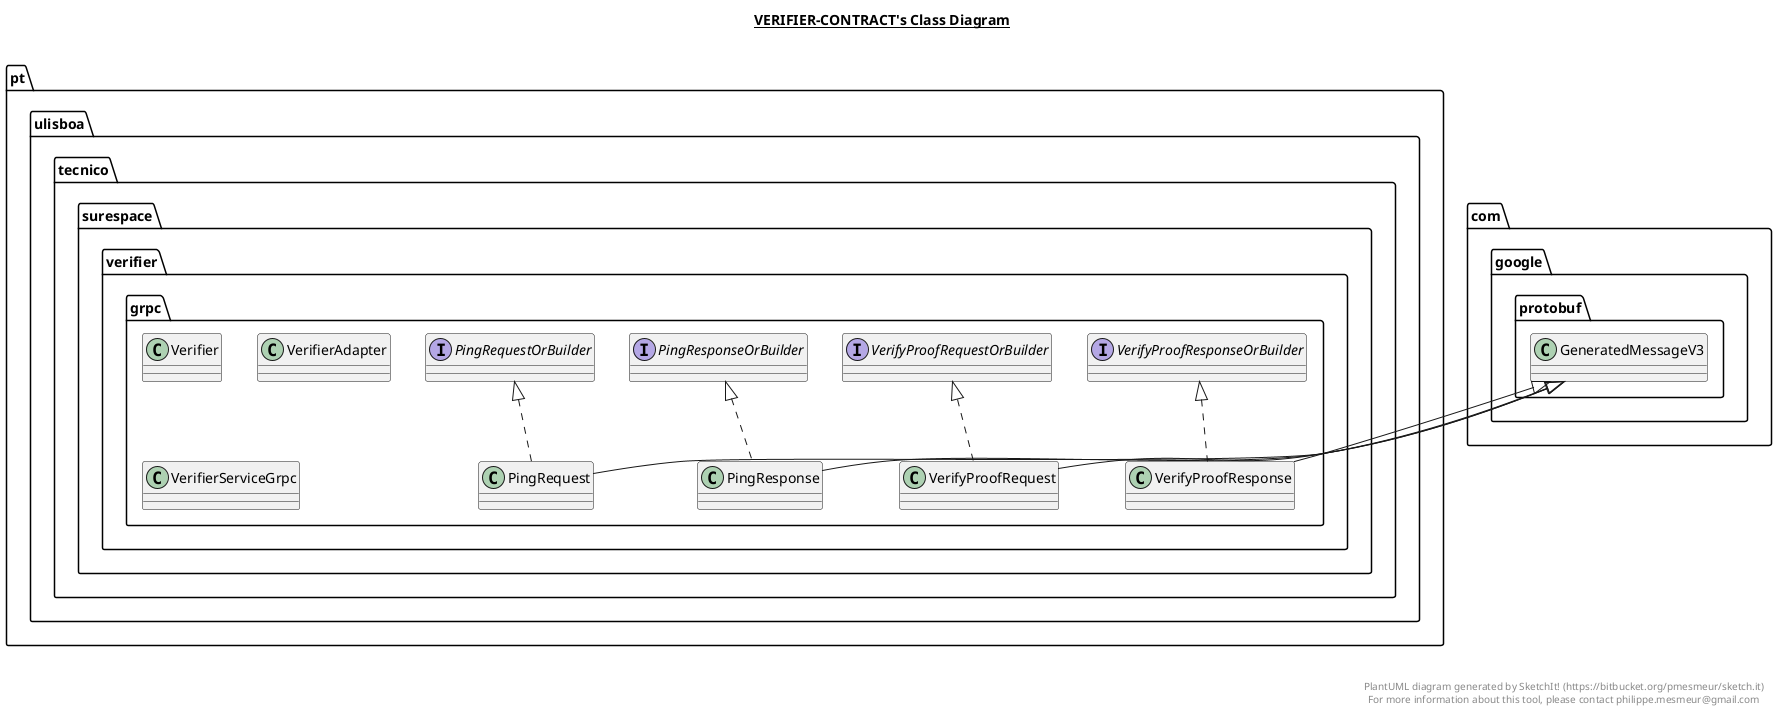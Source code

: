 @startuml

title __VERIFIER-CONTRACT's Class Diagram__\n

  namespace pt.ulisboa.tecnico.surespace.verifier.grpc {
    class pt.ulisboa.tecnico.surespace.verifier.grpc.PingRequest {
    }
  }
  

  namespace pt.ulisboa.tecnico.surespace.verifier.grpc {
    interface pt.ulisboa.tecnico.surespace.verifier.grpc.PingRequestOrBuilder {
    }
  }
  

  namespace pt.ulisboa.tecnico.surespace.verifier.grpc {
    class pt.ulisboa.tecnico.surespace.verifier.grpc.PingResponse {
    }
  }
  

  namespace pt.ulisboa.tecnico.surespace.verifier.grpc {
    interface pt.ulisboa.tecnico.surespace.verifier.grpc.PingResponseOrBuilder {
    }
  }
  

  namespace pt.ulisboa.tecnico.surespace.verifier.grpc {
    class pt.ulisboa.tecnico.surespace.verifier.grpc.Verifier {
    }
  }
  

  namespace pt.ulisboa.tecnico.surespace.verifier.grpc {
    class pt.ulisboa.tecnico.surespace.verifier.grpc.VerifierAdapter {
    }
  }
  

  namespace pt.ulisboa.tecnico.surespace.verifier.grpc {
    class pt.ulisboa.tecnico.surespace.verifier.grpc.VerifierServiceGrpc {
    }
  }
  

  namespace pt.ulisboa.tecnico.surespace.verifier.grpc {
    class pt.ulisboa.tecnico.surespace.verifier.grpc.VerifyProofRequest {
    }
  }
  

  namespace pt.ulisboa.tecnico.surespace.verifier.grpc {
    interface pt.ulisboa.tecnico.surespace.verifier.grpc.VerifyProofRequestOrBuilder {
    }
  }
  

  namespace pt.ulisboa.tecnico.surespace.verifier.grpc {
    class pt.ulisboa.tecnico.surespace.verifier.grpc.VerifyProofResponse {
    }
  }
  

  namespace pt.ulisboa.tecnico.surespace.verifier.grpc {
    interface pt.ulisboa.tecnico.surespace.verifier.grpc.VerifyProofResponseOrBuilder {
    }
  }
  

  pt.ulisboa.tecnico.surespace.verifier.grpc.PingRequest .up.|> pt.ulisboa.tecnico.surespace.verifier.grpc.PingRequestOrBuilder
  pt.ulisboa.tecnico.surespace.verifier.grpc.PingRequest -up-|> com.google.protobuf.GeneratedMessageV3
  pt.ulisboa.tecnico.surespace.verifier.grpc.PingResponse .up.|> pt.ulisboa.tecnico.surespace.verifier.grpc.PingResponseOrBuilder
  pt.ulisboa.tecnico.surespace.verifier.grpc.PingResponse -up-|> com.google.protobuf.GeneratedMessageV3
  pt.ulisboa.tecnico.surespace.verifier.grpc.VerifyProofRequest .up.|> pt.ulisboa.tecnico.surespace.verifier.grpc.VerifyProofRequestOrBuilder
  pt.ulisboa.tecnico.surespace.verifier.grpc.VerifyProofRequest -up-|> com.google.protobuf.GeneratedMessageV3
  pt.ulisboa.tecnico.surespace.verifier.grpc.VerifyProofResponse .up.|> pt.ulisboa.tecnico.surespace.verifier.grpc.VerifyProofResponseOrBuilder
  pt.ulisboa.tecnico.surespace.verifier.grpc.VerifyProofResponse -up-|> com.google.protobuf.GeneratedMessageV3


right footer


PlantUML diagram generated by SketchIt! (https://bitbucket.org/pmesmeur/sketch.it)
For more information about this tool, please contact philippe.mesmeur@gmail.com
endfooter

@enduml
